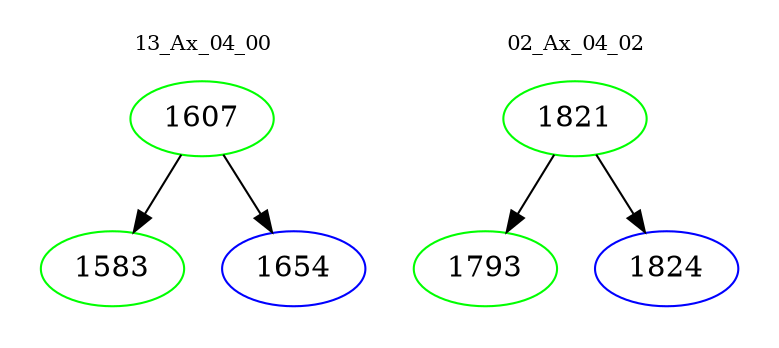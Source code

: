 digraph{
subgraph cluster_0 {
color = white
label = "13_Ax_04_00";
fontsize=10;
T0_1607 [label="1607", color="green"]
T0_1607 -> T0_1583 [color="black"]
T0_1583 [label="1583", color="green"]
T0_1607 -> T0_1654 [color="black"]
T0_1654 [label="1654", color="blue"]
}
subgraph cluster_1 {
color = white
label = "02_Ax_04_02";
fontsize=10;
T1_1821 [label="1821", color="green"]
T1_1821 -> T1_1793 [color="black"]
T1_1793 [label="1793", color="green"]
T1_1821 -> T1_1824 [color="black"]
T1_1824 [label="1824", color="blue"]
}
}
